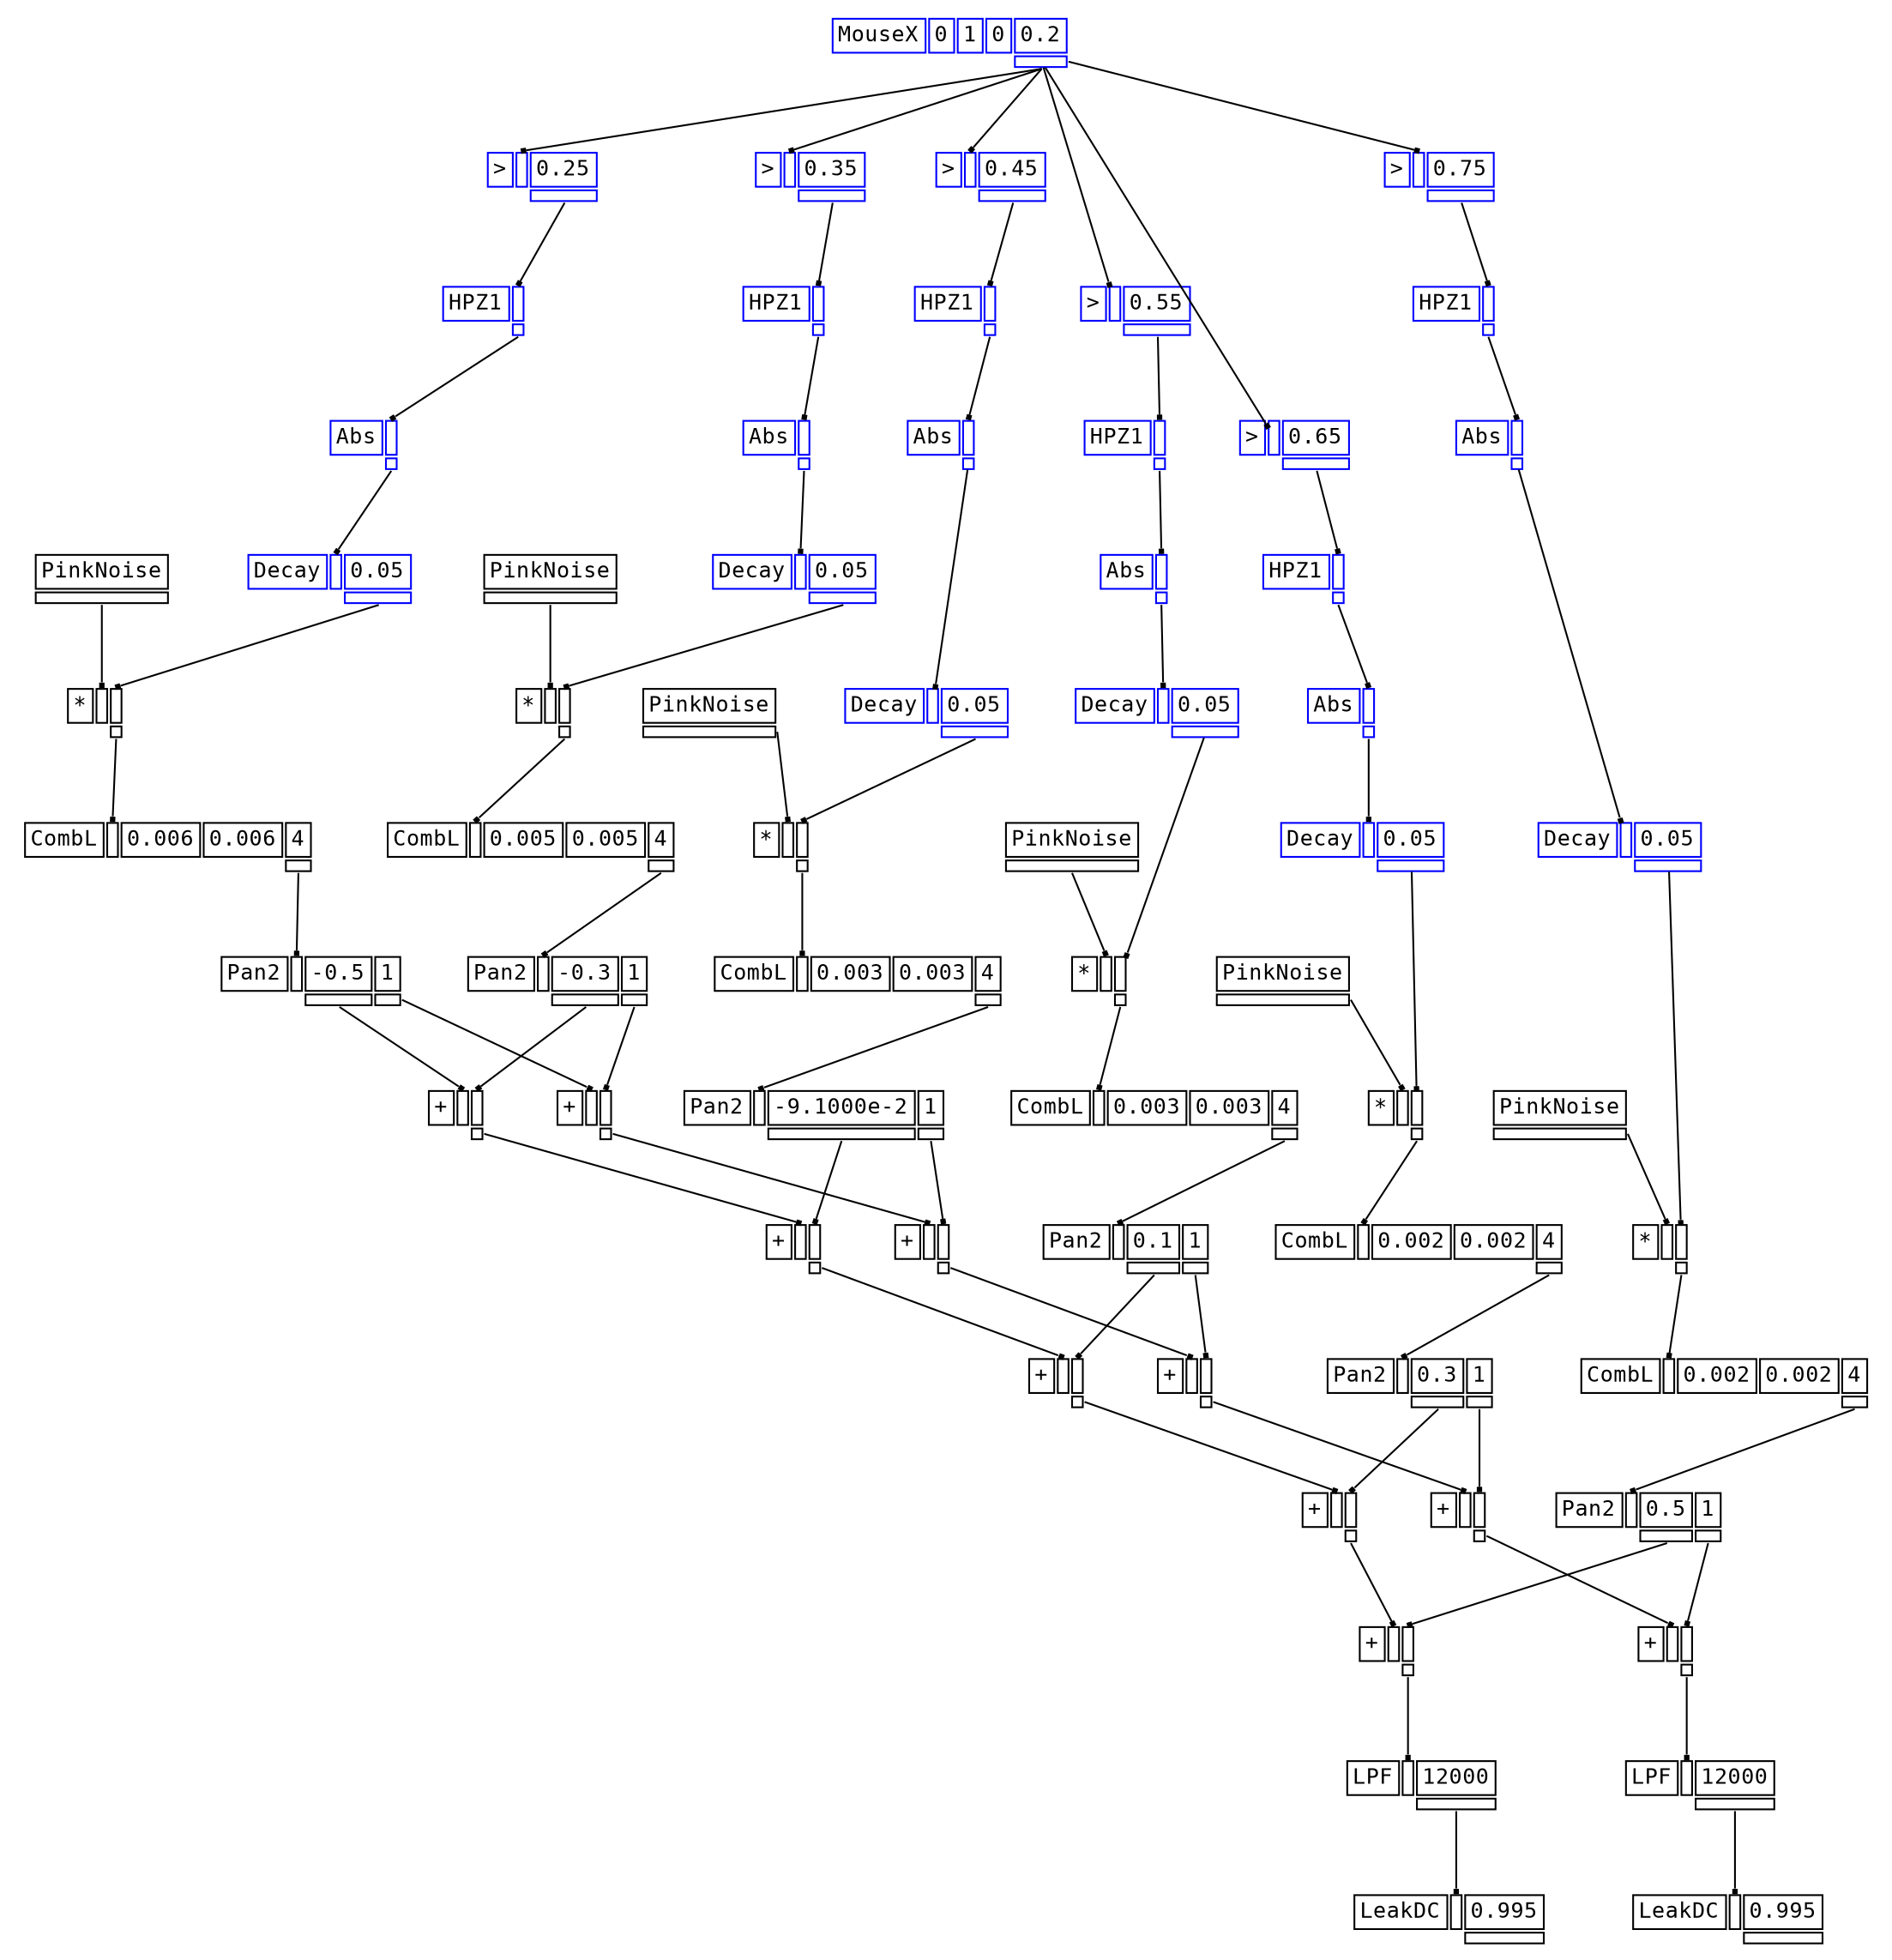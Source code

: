 digraph Anonymous {
graph [splines=false];
node [fontsize=12,fontname="Courier"];
edge [arrowhead=box,arrowsize=0.25];
u_0[shape="plaintext",color="black",label=<<TABLE BORDER="0" CELLBORDER="1"><TR><TD>PinkNoise</TD></TR><TR><TD PORT="o_0" ID="u_0:o_0"></TD></TR></TABLE>>];
u_4[shape="plaintext",color="blue",label=<<TABLE BORDER="0" CELLBORDER="1"><TR><TD>MouseX</TD><TD ID="u_4:K_0">0</TD><TD ID="u_4:K_1">1</TD><TD ID="u_4:K_2">0</TD><TD ID="u_4:K_3">0.2</TD></TR><TR><TD BORDER="0"></TD><TD BORDER="0"></TD><TD BORDER="0"></TD><TD BORDER="0"></TD><TD PORT="o_0" ID="u_4:o_0"></TD></TR></TABLE>>];
u_6[shape="plaintext",color="blue",label=<<TABLE BORDER="0" CELLBORDER="1"><TR><TD>&gt;</TD><TD PORT="i_0" ID="u_6:i_0"></TD><TD ID="u_6:K_1">0.25</TD></TR><TR><TD BORDER="0"></TD><TD BORDER="0"></TD><TD PORT="o_0" ID="u_6:o_0"></TD></TR></TABLE>>];
u_7[shape="plaintext",color="blue",label=<<TABLE BORDER="0" CELLBORDER="1"><TR><TD>HPZ1</TD><TD PORT="i_0" ID="u_7:i_0"></TD></TR><TR><TD BORDER="0"></TD><TD PORT="o_0" ID="u_7:o_0"></TD></TR></TABLE>>];
u_8[shape="plaintext",color="blue",label=<<TABLE BORDER="0" CELLBORDER="1"><TR><TD>Abs</TD><TD PORT="i_0" ID="u_8:i_0"></TD></TR><TR><TD BORDER="0"></TD><TD PORT="o_0" ID="u_8:o_0"></TD></TR></TABLE>>];
u_10[shape="plaintext",color="blue",label=<<TABLE BORDER="0" CELLBORDER="1"><TR><TD>Decay</TD><TD PORT="i_0" ID="u_10:i_0"></TD><TD ID="u_10:K_1">0.05</TD></TR><TR><TD BORDER="0"></TD><TD BORDER="0"></TD><TD PORT="o_0" ID="u_10:o_0"></TD></TR></TABLE>>];
u_11[shape="plaintext",color="black",label=<<TABLE BORDER="0" CELLBORDER="1"><TR><TD>*</TD><TD PORT="i_0" ID="u_11:i_0"></TD><TD PORT="i_1" ID="u_11:i_1"></TD></TR><TR><TD BORDER="0"></TD><TD BORDER="0"></TD><TD PORT="o_0" ID="u_11:o_0"></TD></TR></TABLE>>];
u_14[shape="plaintext",color="black",label=<<TABLE BORDER="0" CELLBORDER="1"><TR><TD>CombL</TD><TD PORT="i_0" ID="u_14:i_0"></TD><TD ID="u_14:K_1">0.006</TD><TD ID="u_14:K_2">0.006</TD><TD ID="u_14:K_3">4</TD></TR><TR><TD BORDER="0"></TD><TD BORDER="0"></TD><TD BORDER="0"></TD><TD BORDER="0"></TD><TD PORT="o_0" ID="u_14:o_0"></TD></TR></TABLE>>];
u_16[shape="plaintext",color="black",label=<<TABLE BORDER="0" CELLBORDER="1"><TR><TD>Pan2</TD><TD PORT="i_0" ID="u_16:i_0"></TD><TD ID="u_16:K_1">-0.5</TD><TD ID="u_16:K_2">1</TD></TR><TR><TD BORDER="0"></TD><TD BORDER="0"></TD><TD PORT="o_0" ID="u_16:o_0"></TD><TD PORT="o_1" ID="u_16:o_1"></TD></TR></TABLE>>];
u_18[shape="plaintext",color="black",label=<<TABLE BORDER="0" CELLBORDER="1"><TR><TD>PinkNoise</TD></TR><TR><TD PORT="o_0" ID="u_18:o_0"></TD></TR></TABLE>>];
u_20[shape="plaintext",color="blue",label=<<TABLE BORDER="0" CELLBORDER="1"><TR><TD>&gt;</TD><TD PORT="i_0" ID="u_20:i_0"></TD><TD ID="u_20:K_1">0.35</TD></TR><TR><TD BORDER="0"></TD><TD BORDER="0"></TD><TD PORT="o_0" ID="u_20:o_0"></TD></TR></TABLE>>];
u_21[shape="plaintext",color="blue",label=<<TABLE BORDER="0" CELLBORDER="1"><TR><TD>HPZ1</TD><TD PORT="i_0" ID="u_21:i_0"></TD></TR><TR><TD BORDER="0"></TD><TD PORT="o_0" ID="u_21:o_0"></TD></TR></TABLE>>];
u_22[shape="plaintext",color="blue",label=<<TABLE BORDER="0" CELLBORDER="1"><TR><TD>Abs</TD><TD PORT="i_0" ID="u_22:i_0"></TD></TR><TR><TD BORDER="0"></TD><TD PORT="o_0" ID="u_22:o_0"></TD></TR></TABLE>>];
u_23[shape="plaintext",color="blue",label=<<TABLE BORDER="0" CELLBORDER="1"><TR><TD>Decay</TD><TD PORT="i_0" ID="u_23:i_0"></TD><TD ID="u_23:K_1">0.05</TD></TR><TR><TD BORDER="0"></TD><TD BORDER="0"></TD><TD PORT="o_0" ID="u_23:o_0"></TD></TR></TABLE>>];
u_24[shape="plaintext",color="black",label=<<TABLE BORDER="0" CELLBORDER="1"><TR><TD>*</TD><TD PORT="i_0" ID="u_24:i_0"></TD><TD PORT="i_1" ID="u_24:i_1"></TD></TR><TR><TD BORDER="0"></TD><TD BORDER="0"></TD><TD PORT="o_0" ID="u_24:o_0"></TD></TR></TABLE>>];
u_26[shape="plaintext",color="black",label=<<TABLE BORDER="0" CELLBORDER="1"><TR><TD>CombL</TD><TD PORT="i_0" ID="u_26:i_0"></TD><TD ID="u_26:K_1">0.005</TD><TD ID="u_26:K_2">0.005</TD><TD ID="u_26:K_3">4</TD></TR><TR><TD BORDER="0"></TD><TD BORDER="0"></TD><TD BORDER="0"></TD><TD BORDER="0"></TD><TD PORT="o_0" ID="u_26:o_0"></TD></TR></TABLE>>];
u_28[shape="plaintext",color="black",label=<<TABLE BORDER="0" CELLBORDER="1"><TR><TD>Pan2</TD><TD PORT="i_0" ID="u_28:i_0"></TD><TD ID="u_28:K_1">-0.3</TD><TD ID="u_28:K_2">1</TD></TR><TR><TD BORDER="0"></TD><TD BORDER="0"></TD><TD PORT="o_0" ID="u_28:o_0"></TD><TD PORT="o_1" ID="u_28:o_1"></TD></TR></TABLE>>];
u_30[shape="plaintext",color="black",label=<<TABLE BORDER="0" CELLBORDER="1"><TR><TD>+</TD><TD PORT="i_0" ID="u_30:i_0"></TD><TD PORT="i_1" ID="u_30:i_1"></TD></TR><TR><TD BORDER="0"></TD><TD BORDER="0"></TD><TD PORT="o_0" ID="u_30:o_0"></TD></TR></TABLE>>];
u_31[shape="plaintext",color="black",label=<<TABLE BORDER="0" CELLBORDER="1"><TR><TD>PinkNoise</TD></TR><TR><TD PORT="o_0" ID="u_31:o_0"></TD></TR></TABLE>>];
u_33[shape="plaintext",color="blue",label=<<TABLE BORDER="0" CELLBORDER="1"><TR><TD>&gt;</TD><TD PORT="i_0" ID="u_33:i_0"></TD><TD ID="u_33:K_1">0.45</TD></TR><TR><TD BORDER="0"></TD><TD BORDER="0"></TD><TD PORT="o_0" ID="u_33:o_0"></TD></TR></TABLE>>];
u_34[shape="plaintext",color="blue",label=<<TABLE BORDER="0" CELLBORDER="1"><TR><TD>HPZ1</TD><TD PORT="i_0" ID="u_34:i_0"></TD></TR><TR><TD BORDER="0"></TD><TD PORT="o_0" ID="u_34:o_0"></TD></TR></TABLE>>];
u_35[shape="plaintext",color="blue",label=<<TABLE BORDER="0" CELLBORDER="1"><TR><TD>Abs</TD><TD PORT="i_0" ID="u_35:i_0"></TD></TR><TR><TD BORDER="0"></TD><TD PORT="o_0" ID="u_35:o_0"></TD></TR></TABLE>>];
u_36[shape="plaintext",color="blue",label=<<TABLE BORDER="0" CELLBORDER="1"><TR><TD>Decay</TD><TD PORT="i_0" ID="u_36:i_0"></TD><TD ID="u_36:K_1">0.05</TD></TR><TR><TD BORDER="0"></TD><TD BORDER="0"></TD><TD PORT="o_0" ID="u_36:o_0"></TD></TR></TABLE>>];
u_37[shape="plaintext",color="black",label=<<TABLE BORDER="0" CELLBORDER="1"><TR><TD>*</TD><TD PORT="i_0" ID="u_37:i_0"></TD><TD PORT="i_1" ID="u_37:i_1"></TD></TR><TR><TD BORDER="0"></TD><TD BORDER="0"></TD><TD PORT="o_0" ID="u_37:o_0"></TD></TR></TABLE>>];
u_39[shape="plaintext",color="black",label=<<TABLE BORDER="0" CELLBORDER="1"><TR><TD>CombL</TD><TD PORT="i_0" ID="u_39:i_0"></TD><TD ID="u_39:K_1">0.003</TD><TD ID="u_39:K_2">0.003</TD><TD ID="u_39:K_3">4</TD></TR><TR><TD BORDER="0"></TD><TD BORDER="0"></TD><TD BORDER="0"></TD><TD BORDER="0"></TD><TD PORT="o_0" ID="u_39:o_0"></TD></TR></TABLE>>];
u_41[shape="plaintext",color="black",label=<<TABLE BORDER="0" CELLBORDER="1"><TR><TD>Pan2</TD><TD PORT="i_0" ID="u_41:i_0"></TD><TD ID="u_41:K_1">-9.1000e-2</TD><TD ID="u_41:K_2">1</TD></TR><TR><TD BORDER="0"></TD><TD BORDER="0"></TD><TD PORT="o_0" ID="u_41:o_0"></TD><TD PORT="o_1" ID="u_41:o_1"></TD></TR></TABLE>>];
u_43[shape="plaintext",color="black",label=<<TABLE BORDER="0" CELLBORDER="1"><TR><TD>+</TD><TD PORT="i_0" ID="u_43:i_0"></TD><TD PORT="i_1" ID="u_43:i_1"></TD></TR><TR><TD BORDER="0"></TD><TD BORDER="0"></TD><TD PORT="o_0" ID="u_43:o_0"></TD></TR></TABLE>>];
u_44[shape="plaintext",color="black",label=<<TABLE BORDER="0" CELLBORDER="1"><TR><TD>PinkNoise</TD></TR><TR><TD PORT="o_0" ID="u_44:o_0"></TD></TR></TABLE>>];
u_46[shape="plaintext",color="blue",label=<<TABLE BORDER="0" CELLBORDER="1"><TR><TD>&gt;</TD><TD PORT="i_0" ID="u_46:i_0"></TD><TD ID="u_46:K_1">0.55</TD></TR><TR><TD BORDER="0"></TD><TD BORDER="0"></TD><TD PORT="o_0" ID="u_46:o_0"></TD></TR></TABLE>>];
u_47[shape="plaintext",color="blue",label=<<TABLE BORDER="0" CELLBORDER="1"><TR><TD>HPZ1</TD><TD PORT="i_0" ID="u_47:i_0"></TD></TR><TR><TD BORDER="0"></TD><TD PORT="o_0" ID="u_47:o_0"></TD></TR></TABLE>>];
u_48[shape="plaintext",color="blue",label=<<TABLE BORDER="0" CELLBORDER="1"><TR><TD>Abs</TD><TD PORT="i_0" ID="u_48:i_0"></TD></TR><TR><TD BORDER="0"></TD><TD PORT="o_0" ID="u_48:o_0"></TD></TR></TABLE>>];
u_49[shape="plaintext",color="blue",label=<<TABLE BORDER="0" CELLBORDER="1"><TR><TD>Decay</TD><TD PORT="i_0" ID="u_49:i_0"></TD><TD ID="u_49:K_1">0.05</TD></TR><TR><TD BORDER="0"></TD><TD BORDER="0"></TD><TD PORT="o_0" ID="u_49:o_0"></TD></TR></TABLE>>];
u_50[shape="plaintext",color="black",label=<<TABLE BORDER="0" CELLBORDER="1"><TR><TD>*</TD><TD PORT="i_0" ID="u_50:i_0"></TD><TD PORT="i_1" ID="u_50:i_1"></TD></TR><TR><TD BORDER="0"></TD><TD BORDER="0"></TD><TD PORT="o_0" ID="u_50:o_0"></TD></TR></TABLE>>];
u_52[shape="plaintext",color="black",label=<<TABLE BORDER="0" CELLBORDER="1"><TR><TD>CombL</TD><TD PORT="i_0" ID="u_52:i_0"></TD><TD ID="u_52:K_1">0.003</TD><TD ID="u_52:K_2">0.003</TD><TD ID="u_52:K_3">4</TD></TR><TR><TD BORDER="0"></TD><TD BORDER="0"></TD><TD BORDER="0"></TD><TD BORDER="0"></TD><TD PORT="o_0" ID="u_52:o_0"></TD></TR></TABLE>>];
u_54[shape="plaintext",color="black",label=<<TABLE BORDER="0" CELLBORDER="1"><TR><TD>Pan2</TD><TD PORT="i_0" ID="u_54:i_0"></TD><TD ID="u_54:K_1">0.1</TD><TD ID="u_54:K_2">1</TD></TR><TR><TD BORDER="0"></TD><TD BORDER="0"></TD><TD PORT="o_0" ID="u_54:o_0"></TD><TD PORT="o_1" ID="u_54:o_1"></TD></TR></TABLE>>];
u_56[shape="plaintext",color="black",label=<<TABLE BORDER="0" CELLBORDER="1"><TR><TD>+</TD><TD PORT="i_0" ID="u_56:i_0"></TD><TD PORT="i_1" ID="u_56:i_1"></TD></TR><TR><TD BORDER="0"></TD><TD BORDER="0"></TD><TD PORT="o_0" ID="u_56:o_0"></TD></TR></TABLE>>];
u_57[shape="plaintext",color="black",label=<<TABLE BORDER="0" CELLBORDER="1"><TR><TD>PinkNoise</TD></TR><TR><TD PORT="o_0" ID="u_57:o_0"></TD></TR></TABLE>>];
u_59[shape="plaintext",color="blue",label=<<TABLE BORDER="0" CELLBORDER="1"><TR><TD>&gt;</TD><TD PORT="i_0" ID="u_59:i_0"></TD><TD ID="u_59:K_1">0.65</TD></TR><TR><TD BORDER="0"></TD><TD BORDER="0"></TD><TD PORT="o_0" ID="u_59:o_0"></TD></TR></TABLE>>];
u_60[shape="plaintext",color="blue",label=<<TABLE BORDER="0" CELLBORDER="1"><TR><TD>HPZ1</TD><TD PORT="i_0" ID="u_60:i_0"></TD></TR><TR><TD BORDER="0"></TD><TD PORT="o_0" ID="u_60:o_0"></TD></TR></TABLE>>];
u_61[shape="plaintext",color="blue",label=<<TABLE BORDER="0" CELLBORDER="1"><TR><TD>Abs</TD><TD PORT="i_0" ID="u_61:i_0"></TD></TR><TR><TD BORDER="0"></TD><TD PORT="o_0" ID="u_61:o_0"></TD></TR></TABLE>>];
u_62[shape="plaintext",color="blue",label=<<TABLE BORDER="0" CELLBORDER="1"><TR><TD>Decay</TD><TD PORT="i_0" ID="u_62:i_0"></TD><TD ID="u_62:K_1">0.05</TD></TR><TR><TD BORDER="0"></TD><TD BORDER="0"></TD><TD PORT="o_0" ID="u_62:o_0"></TD></TR></TABLE>>];
u_63[shape="plaintext",color="black",label=<<TABLE BORDER="0" CELLBORDER="1"><TR><TD>*</TD><TD PORT="i_0" ID="u_63:i_0"></TD><TD PORT="i_1" ID="u_63:i_1"></TD></TR><TR><TD BORDER="0"></TD><TD BORDER="0"></TD><TD PORT="o_0" ID="u_63:o_0"></TD></TR></TABLE>>];
u_65[shape="plaintext",color="black",label=<<TABLE BORDER="0" CELLBORDER="1"><TR><TD>CombL</TD><TD PORT="i_0" ID="u_65:i_0"></TD><TD ID="u_65:K_1">0.002</TD><TD ID="u_65:K_2">0.002</TD><TD ID="u_65:K_3">4</TD></TR><TR><TD BORDER="0"></TD><TD BORDER="0"></TD><TD BORDER="0"></TD><TD BORDER="0"></TD><TD PORT="o_0" ID="u_65:o_0"></TD></TR></TABLE>>];
u_67[shape="plaintext",color="black",label=<<TABLE BORDER="0" CELLBORDER="1"><TR><TD>Pan2</TD><TD PORT="i_0" ID="u_67:i_0"></TD><TD ID="u_67:K_1">0.3</TD><TD ID="u_67:K_2">1</TD></TR><TR><TD BORDER="0"></TD><TD BORDER="0"></TD><TD PORT="o_0" ID="u_67:o_0"></TD><TD PORT="o_1" ID="u_67:o_1"></TD></TR></TABLE>>];
u_69[shape="plaintext",color="black",label=<<TABLE BORDER="0" CELLBORDER="1"><TR><TD>+</TD><TD PORT="i_0" ID="u_69:i_0"></TD><TD PORT="i_1" ID="u_69:i_1"></TD></TR><TR><TD BORDER="0"></TD><TD BORDER="0"></TD><TD PORT="o_0" ID="u_69:o_0"></TD></TR></TABLE>>];
u_70[shape="plaintext",color="black",label=<<TABLE BORDER="0" CELLBORDER="1"><TR><TD>PinkNoise</TD></TR><TR><TD PORT="o_0" ID="u_70:o_0"></TD></TR></TABLE>>];
u_72[shape="plaintext",color="blue",label=<<TABLE BORDER="0" CELLBORDER="1"><TR><TD>&gt;</TD><TD PORT="i_0" ID="u_72:i_0"></TD><TD ID="u_72:K_1">0.75</TD></TR><TR><TD BORDER="0"></TD><TD BORDER="0"></TD><TD PORT="o_0" ID="u_72:o_0"></TD></TR></TABLE>>];
u_73[shape="plaintext",color="blue",label=<<TABLE BORDER="0" CELLBORDER="1"><TR><TD>HPZ1</TD><TD PORT="i_0" ID="u_73:i_0"></TD></TR><TR><TD BORDER="0"></TD><TD PORT="o_0" ID="u_73:o_0"></TD></TR></TABLE>>];
u_74[shape="plaintext",color="blue",label=<<TABLE BORDER="0" CELLBORDER="1"><TR><TD>Abs</TD><TD PORT="i_0" ID="u_74:i_0"></TD></TR><TR><TD BORDER="0"></TD><TD PORT="o_0" ID="u_74:o_0"></TD></TR></TABLE>>];
u_75[shape="plaintext",color="blue",label=<<TABLE BORDER="0" CELLBORDER="1"><TR><TD>Decay</TD><TD PORT="i_0" ID="u_75:i_0"></TD><TD ID="u_75:K_1">0.05</TD></TR><TR><TD BORDER="0"></TD><TD BORDER="0"></TD><TD PORT="o_0" ID="u_75:o_0"></TD></TR></TABLE>>];
u_76[shape="plaintext",color="black",label=<<TABLE BORDER="0" CELLBORDER="1"><TR><TD>*</TD><TD PORT="i_0" ID="u_76:i_0"></TD><TD PORT="i_1" ID="u_76:i_1"></TD></TR><TR><TD BORDER="0"></TD><TD BORDER="0"></TD><TD PORT="o_0" ID="u_76:o_0"></TD></TR></TABLE>>];
u_78[shape="plaintext",color="black",label=<<TABLE BORDER="0" CELLBORDER="1"><TR><TD>CombL</TD><TD PORT="i_0" ID="u_78:i_0"></TD><TD ID="u_78:K_1">0.002</TD><TD ID="u_78:K_2">0.002</TD><TD ID="u_78:K_3">4</TD></TR><TR><TD BORDER="0"></TD><TD BORDER="0"></TD><TD BORDER="0"></TD><TD BORDER="0"></TD><TD PORT="o_0" ID="u_78:o_0"></TD></TR></TABLE>>];
u_80[shape="plaintext",color="black",label=<<TABLE BORDER="0" CELLBORDER="1"><TR><TD>Pan2</TD><TD PORT="i_0" ID="u_80:i_0"></TD><TD ID="u_80:K_1">0.5</TD><TD ID="u_80:K_2">1</TD></TR><TR><TD BORDER="0"></TD><TD BORDER="0"></TD><TD PORT="o_0" ID="u_80:o_0"></TD><TD PORT="o_1" ID="u_80:o_1"></TD></TR></TABLE>>];
u_82[shape="plaintext",color="black",label=<<TABLE BORDER="0" CELLBORDER="1"><TR><TD>+</TD><TD PORT="i_0" ID="u_82:i_0"></TD><TD PORT="i_1" ID="u_82:i_1"></TD></TR><TR><TD BORDER="0"></TD><TD BORDER="0"></TD><TD PORT="o_0" ID="u_82:o_0"></TD></TR></TABLE>>];
u_84[shape="plaintext",color="black",label=<<TABLE BORDER="0" CELLBORDER="1"><TR><TD>LPF</TD><TD PORT="i_0" ID="u_84:i_0"></TD><TD ID="u_84:K_1">12000</TD></TR><TR><TD BORDER="0"></TD><TD BORDER="0"></TD><TD PORT="o_0" ID="u_84:o_0"></TD></TR></TABLE>>];
u_86[shape="plaintext",color="black",label=<<TABLE BORDER="0" CELLBORDER="1"><TR><TD>LeakDC</TD><TD PORT="i_0" ID="u_86:i_0"></TD><TD ID="u_86:K_1">0.995</TD></TR><TR><TD BORDER="0"></TD><TD BORDER="0"></TD><TD PORT="o_0" ID="u_86:o_0"></TD></TR></TABLE>>];
u_89[shape="plaintext",color="black",label=<<TABLE BORDER="0" CELLBORDER="1"><TR><TD>+</TD><TD PORT="i_0" ID="u_89:i_0"></TD><TD PORT="i_1" ID="u_89:i_1"></TD></TR><TR><TD BORDER="0"></TD><TD BORDER="0"></TD><TD PORT="o_0" ID="u_89:o_0"></TD></TR></TABLE>>];
u_91[shape="plaintext",color="black",label=<<TABLE BORDER="0" CELLBORDER="1"><TR><TD>+</TD><TD PORT="i_0" ID="u_91:i_0"></TD><TD PORT="i_1" ID="u_91:i_1"></TD></TR><TR><TD BORDER="0"></TD><TD BORDER="0"></TD><TD PORT="o_0" ID="u_91:o_0"></TD></TR></TABLE>>];
u_93[shape="plaintext",color="black",label=<<TABLE BORDER="0" CELLBORDER="1"><TR><TD>+</TD><TD PORT="i_0" ID="u_93:i_0"></TD><TD PORT="i_1" ID="u_93:i_1"></TD></TR><TR><TD BORDER="0"></TD><TD BORDER="0"></TD><TD PORT="o_0" ID="u_93:o_0"></TD></TR></TABLE>>];
u_95[shape="plaintext",color="black",label=<<TABLE BORDER="0" CELLBORDER="1"><TR><TD>+</TD><TD PORT="i_0" ID="u_95:i_0"></TD><TD PORT="i_1" ID="u_95:i_1"></TD></TR><TR><TD BORDER="0"></TD><TD BORDER="0"></TD><TD PORT="o_0" ID="u_95:o_0"></TD></TR></TABLE>>];
u_97[shape="plaintext",color="black",label=<<TABLE BORDER="0" CELLBORDER="1"><TR><TD>+</TD><TD PORT="i_0" ID="u_97:i_0"></TD><TD PORT="i_1" ID="u_97:i_1"></TD></TR><TR><TD BORDER="0"></TD><TD BORDER="0"></TD><TD PORT="o_0" ID="u_97:o_0"></TD></TR></TABLE>>];
u_98[shape="plaintext",color="black",label=<<TABLE BORDER="0" CELLBORDER="1"><TR><TD>LPF</TD><TD PORT="i_0" ID="u_98:i_0"></TD><TD ID="u_98:K_1">12000</TD></TR><TR><TD BORDER="0"></TD><TD BORDER="0"></TD><TD PORT="o_0" ID="u_98:o_0"></TD></TR></TABLE>>];
u_99[shape="plaintext",color="black",label=<<TABLE BORDER="0" CELLBORDER="1"><TR><TD>LeakDC</TD><TD PORT="i_0" ID="u_99:i_0"></TD><TD ID="u_99:K_1">0.995</TD></TR><TR><TD BORDER="0"></TD><TD BORDER="0"></TD><TD PORT="o_0" ID="u_99:o_0"></TD></TR></TABLE>>];
u_4:o_0 -> u_6:i_0;
u_6:o_0 -> u_7:i_0;
u_7:o_0 -> u_8:i_0;
u_8:o_0 -> u_10:i_0;
u_0:o_0 -> u_11:i_0;
u_10:o_0 -> u_11:i_1;
u_11:o_0 -> u_14:i_0;
u_14:o_0 -> u_16:i_0;
u_4:o_0 -> u_20:i_0;
u_20:o_0 -> u_21:i_0;
u_21:o_0 -> u_22:i_0;
u_22:o_0 -> u_23:i_0;
u_18:o_0 -> u_24:i_0;
u_23:o_0 -> u_24:i_1;
u_24:o_0 -> u_26:i_0;
u_26:o_0 -> u_28:i_0;
u_16:o_1 -> u_30:i_0;
u_28:o_1 -> u_30:i_1;
u_4:o_0 -> u_33:i_0;
u_33:o_0 -> u_34:i_0;
u_34:o_0 -> u_35:i_0;
u_35:o_0 -> u_36:i_0;
u_31:o_0 -> u_37:i_0;
u_36:o_0 -> u_37:i_1;
u_37:o_0 -> u_39:i_0;
u_39:o_0 -> u_41:i_0;
u_30:o_0 -> u_43:i_0;
u_41:o_1 -> u_43:i_1;
u_4:o_0 -> u_46:i_0;
u_46:o_0 -> u_47:i_0;
u_47:o_0 -> u_48:i_0;
u_48:o_0 -> u_49:i_0;
u_44:o_0 -> u_50:i_0;
u_49:o_0 -> u_50:i_1;
u_50:o_0 -> u_52:i_0;
u_52:o_0 -> u_54:i_0;
u_43:o_0 -> u_56:i_0;
u_54:o_1 -> u_56:i_1;
u_4:o_0 -> u_59:i_0;
u_59:o_0 -> u_60:i_0;
u_60:o_0 -> u_61:i_0;
u_61:o_0 -> u_62:i_0;
u_57:o_0 -> u_63:i_0;
u_62:o_0 -> u_63:i_1;
u_63:o_0 -> u_65:i_0;
u_65:o_0 -> u_67:i_0;
u_56:o_0 -> u_69:i_0;
u_67:o_1 -> u_69:i_1;
u_4:o_0 -> u_72:i_0;
u_72:o_0 -> u_73:i_0;
u_73:o_0 -> u_74:i_0;
u_74:o_0 -> u_75:i_0;
u_70:o_0 -> u_76:i_0;
u_75:o_0 -> u_76:i_1;
u_76:o_0 -> u_78:i_0;
u_78:o_0 -> u_80:i_0;
u_69:o_0 -> u_82:i_0;
u_80:o_1 -> u_82:i_1;
u_82:o_0 -> u_84:i_0;
u_84:o_0 -> u_86:i_0;
u_16:o_0 -> u_89:i_0;
u_28:o_0 -> u_89:i_1;
u_89:o_0 -> u_91:i_0;
u_41:o_0 -> u_91:i_1;
u_91:o_0 -> u_93:i_0;
u_54:o_0 -> u_93:i_1;
u_93:o_0 -> u_95:i_0;
u_67:o_0 -> u_95:i_1;
u_95:o_0 -> u_97:i_0;
u_80:o_0 -> u_97:i_1;
u_97:o_0 -> u_98:i_0;
u_98:o_0 -> u_99:i_0;
}
